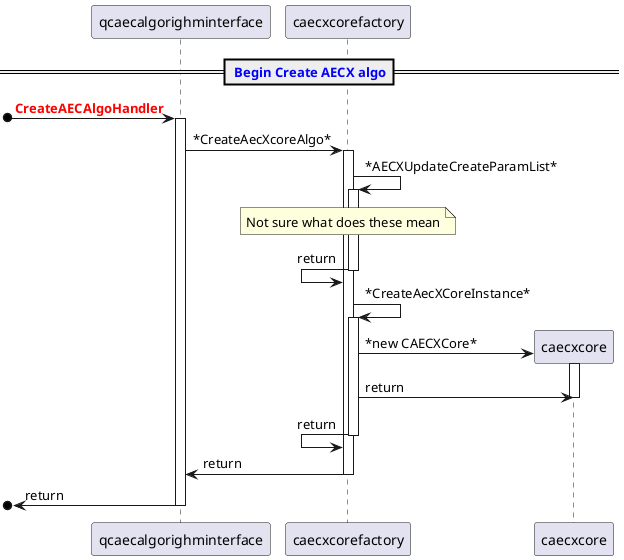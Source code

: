 /'派生，继承：<|--'/
/'组合：*-- ， 将会管理对象的生命周期'/
/'聚合：o--, 特指不管理对象的生命周期，但存在关联'/
/'
title <size:18>camx awb overview</size>\n     Lin Jin

collections ThreadUsers

<color:red><size:16>****</size></color>

<color:blue><size:15></size></color>

package <color:blue><size:15>**AWBDecisionAggregator** {
}

== <color:blue> CAWBMain::Configure </color>==

participant XXX

box "Factory"
participant camxcawbfactory as awb_factory
end box



<color:red>TODO: this need check further</color>


Useful color:
1. Red
Red Crimson DeepPink LightPink Salmon HotPink

2. Blue
MediumBlue Blue DodgerBlue DeepSkyBlue Cyan LightSkyBlue SlateBlue SkyBlue

3. Green
Chartreuse Green GreenYellow LawnGreen Lime LightGreen SpingGreen

4. Yellow
Yellow Gold LightGoldenRodYellow Orange LemonChiffon

5. Violet
DarkMagenta BlueViolet DardViolet Magenta Fuchsia Purple

6. 


class Dummy {
 -field1                     -------private
 #field2                     -------protected
 ~method1()                  -------package private
 +method2()                  -------public
}
'/

@startuml
participant qcaecalgorighminterface
participant caecxcorefactory

== <color:blue> Begin Create AECX algo</color>==
[o->qcaecalgorighminterface: <color:red>**CreateAECAlgoHandler**</color>
activate qcaecalgorighminterface
    qcaecalgorighminterface->caecxcorefactory: *CreateAecXcoreAlgo*
    activate caecxcorefactory

        caecxcorefactory->caecxcorefactory: *AECXUpdateCreateParamList*
        activate caecxcorefactory
            note over caecxcorefactory
                Not sure what does these mean
            end note
        caecxcorefactory<-caecxcorefactory: return
        deactivate caecxcorefactory

        caecxcorefactory->caecxcorefactory: *CreateAecXCoreInstance*
        activate caecxcorefactory
            create caecxcore
            caecxcorefactory->caecxcore: *new CAECXCore*
            activate caecxcore
            caecxcore<-caecxcorefactory: return
            deactivate caecxcore
        caecxcorefactory<-caecxcorefactory: return
        deactivate caecxcorefactory

    qcaecalgorighminterface<-caecxcorefactory: return
    deactivate caecxcorefactory
[o<-qcaecalgorighminterface: return
deactivate qcaecalgorighminterface

@enduml
